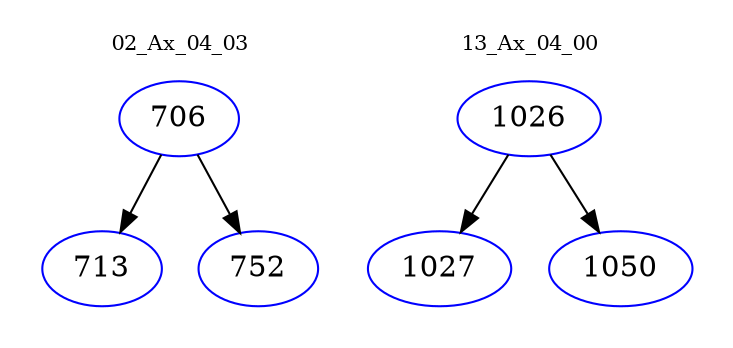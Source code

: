 digraph{
subgraph cluster_0 {
color = white
label = "02_Ax_04_03";
fontsize=10;
T0_706 [label="706", color="blue"]
T0_706 -> T0_713 [color="black"]
T0_713 [label="713", color="blue"]
T0_706 -> T0_752 [color="black"]
T0_752 [label="752", color="blue"]
}
subgraph cluster_1 {
color = white
label = "13_Ax_04_00";
fontsize=10;
T1_1026 [label="1026", color="blue"]
T1_1026 -> T1_1027 [color="black"]
T1_1027 [label="1027", color="blue"]
T1_1026 -> T1_1050 [color="black"]
T1_1050 [label="1050", color="blue"]
}
}
